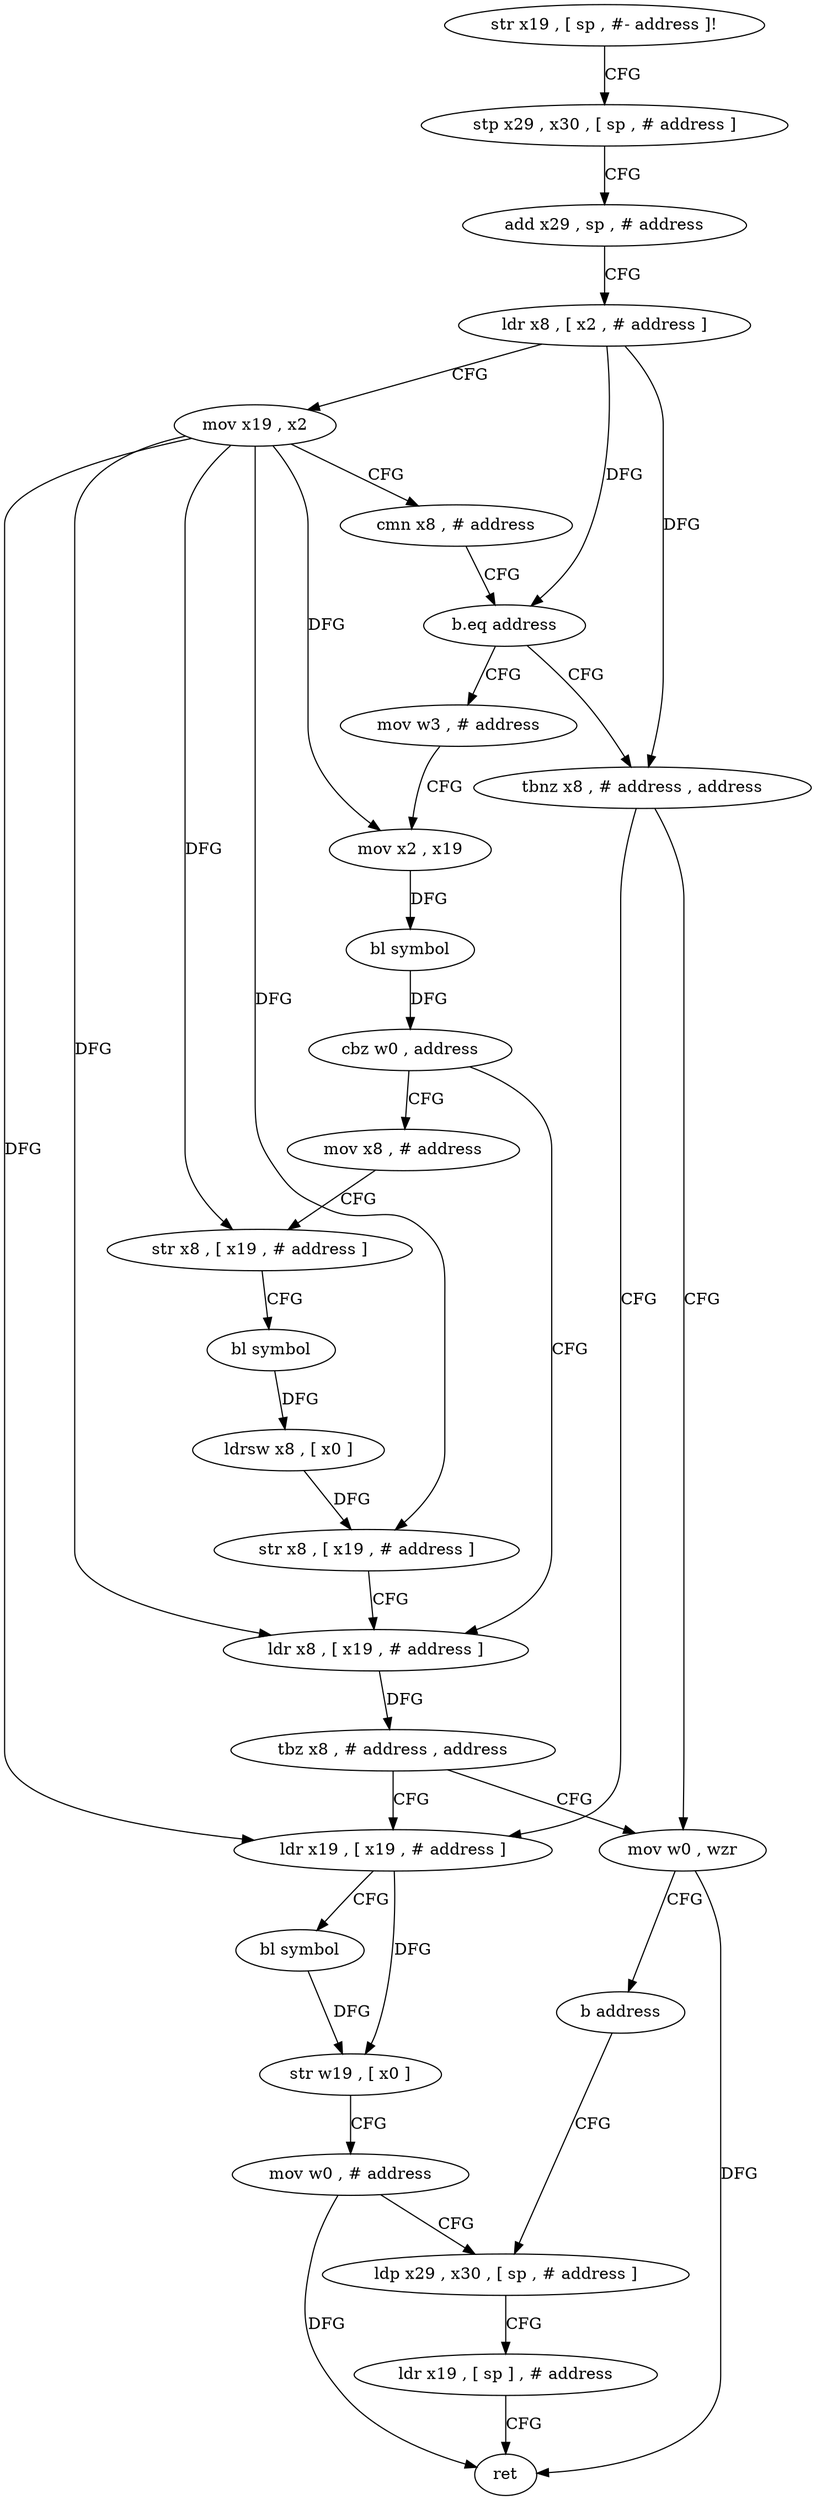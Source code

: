 digraph "func" {
"4210876" [label = "str x19 , [ sp , #- address ]!" ]
"4210880" [label = "stp x29 , x30 , [ sp , # address ]" ]
"4210884" [label = "add x29 , sp , # address" ]
"4210888" [label = "ldr x8 , [ x2 , # address ]" ]
"4210892" [label = "mov x19 , x2" ]
"4210896" [label = "cmn x8 , # address" ]
"4210900" [label = "b.eq address" ]
"4210916" [label = "mov w3 , # address" ]
"4210904" [label = "tbnz x8 , # address , address" ]
"4210920" [label = "mov x2 , x19" ]
"4210924" [label = "bl symbol" ]
"4210928" [label = "cbz w0 , address" ]
"4210952" [label = "ldr x8 , [ x19 , # address ]" ]
"4210932" [label = "mov x8 , # address" ]
"4210960" [label = "ldr x19 , [ x19 , # address ]" ]
"4210908" [label = "mov w0 , wzr" ]
"4210956" [label = "tbz x8 , # address , address" ]
"4210936" [label = "str x8 , [ x19 , # address ]" ]
"4210940" [label = "bl symbol" ]
"4210944" [label = "ldrsw x8 , [ x0 ]" ]
"4210948" [label = "str x8 , [ x19 , # address ]" ]
"4210964" [label = "bl symbol" ]
"4210968" [label = "str w19 , [ x0 ]" ]
"4210972" [label = "mov w0 , # address" ]
"4210976" [label = "ldp x29 , x30 , [ sp , # address ]" ]
"4210912" [label = "b address" ]
"4210980" [label = "ldr x19 , [ sp ] , # address" ]
"4210984" [label = "ret" ]
"4210876" -> "4210880" [ label = "CFG" ]
"4210880" -> "4210884" [ label = "CFG" ]
"4210884" -> "4210888" [ label = "CFG" ]
"4210888" -> "4210892" [ label = "CFG" ]
"4210888" -> "4210900" [ label = "DFG" ]
"4210888" -> "4210904" [ label = "DFG" ]
"4210892" -> "4210896" [ label = "CFG" ]
"4210892" -> "4210920" [ label = "DFG" ]
"4210892" -> "4210952" [ label = "DFG" ]
"4210892" -> "4210936" [ label = "DFG" ]
"4210892" -> "4210948" [ label = "DFG" ]
"4210892" -> "4210960" [ label = "DFG" ]
"4210896" -> "4210900" [ label = "CFG" ]
"4210900" -> "4210916" [ label = "CFG" ]
"4210900" -> "4210904" [ label = "CFG" ]
"4210916" -> "4210920" [ label = "CFG" ]
"4210904" -> "4210960" [ label = "CFG" ]
"4210904" -> "4210908" [ label = "CFG" ]
"4210920" -> "4210924" [ label = "DFG" ]
"4210924" -> "4210928" [ label = "DFG" ]
"4210928" -> "4210952" [ label = "CFG" ]
"4210928" -> "4210932" [ label = "CFG" ]
"4210952" -> "4210956" [ label = "DFG" ]
"4210932" -> "4210936" [ label = "CFG" ]
"4210960" -> "4210964" [ label = "CFG" ]
"4210960" -> "4210968" [ label = "DFG" ]
"4210908" -> "4210912" [ label = "CFG" ]
"4210908" -> "4210984" [ label = "DFG" ]
"4210956" -> "4210908" [ label = "CFG" ]
"4210956" -> "4210960" [ label = "CFG" ]
"4210936" -> "4210940" [ label = "CFG" ]
"4210940" -> "4210944" [ label = "DFG" ]
"4210944" -> "4210948" [ label = "DFG" ]
"4210948" -> "4210952" [ label = "CFG" ]
"4210964" -> "4210968" [ label = "DFG" ]
"4210968" -> "4210972" [ label = "CFG" ]
"4210972" -> "4210976" [ label = "CFG" ]
"4210972" -> "4210984" [ label = "DFG" ]
"4210976" -> "4210980" [ label = "CFG" ]
"4210912" -> "4210976" [ label = "CFG" ]
"4210980" -> "4210984" [ label = "CFG" ]
}
